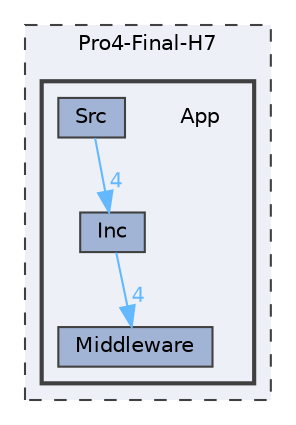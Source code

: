 digraph "C:/Users/Ralf/git/Pro4-Final/Pro4-Final-H7/App"
{
 // LATEX_PDF_SIZE
  bgcolor="transparent";
  edge [fontname=Helvetica,fontsize=10,labelfontname=Helvetica,labelfontsize=10];
  node [fontname=Helvetica,fontsize=10,shape=box,height=0.2,width=0.4];
  compound=true
  subgraph clusterdir_2165728dfce7fe6ae96da64472d65727 {
    graph [ bgcolor="#edf0f7", pencolor="grey25", label="Pro4-Final-H7", fontname=Helvetica,fontsize=10 style="filled,dashed", URL="dir_2165728dfce7fe6ae96da64472d65727.html",tooltip=""]
  subgraph clusterdir_7aeaecfeeaad5b454fd6b5dd34f24854 {
    graph [ bgcolor="#edf0f7", pencolor="grey25", label="", fontname=Helvetica,fontsize=10 style="filled,bold", URL="dir_7aeaecfeeaad5b454fd6b5dd34f24854.html",tooltip=""]
    dir_7aeaecfeeaad5b454fd6b5dd34f24854 [shape=plaintext, label="App"];
  dir_d678f5a3e602397ca88b80dde5c129af [label="Inc", fillcolor="#a2b4d6", color="grey25", style="filled", URL="dir_d678f5a3e602397ca88b80dde5c129af.html",tooltip=""];
  dir_a38b73af48a088ed276033fa2e5ebbf9 [label="Middleware", fillcolor="#a2b4d6", color="grey25", style="filled", URL="dir_a38b73af48a088ed276033fa2e5ebbf9.html",tooltip=""];
  dir_6807921c4e105599af2938382e5dddf3 [label="Src", fillcolor="#a2b4d6", color="grey25", style="filled", URL="dir_6807921c4e105599af2938382e5dddf3.html",tooltip=""];
  }
  }
  dir_d678f5a3e602397ca88b80dde5c129af->dir_a38b73af48a088ed276033fa2e5ebbf9 [headlabel="4", labeldistance=1.5 headhref="dir_000001_000002.html" href="dir_000001_000002.html" color="steelblue1" fontcolor="steelblue1"];
  dir_6807921c4e105599af2938382e5dddf3->dir_d678f5a3e602397ca88b80dde5c129af [headlabel="4", labeldistance=1.5 headhref="dir_000004_000001.html" href="dir_000004_000001.html" color="steelblue1" fontcolor="steelblue1"];
}
